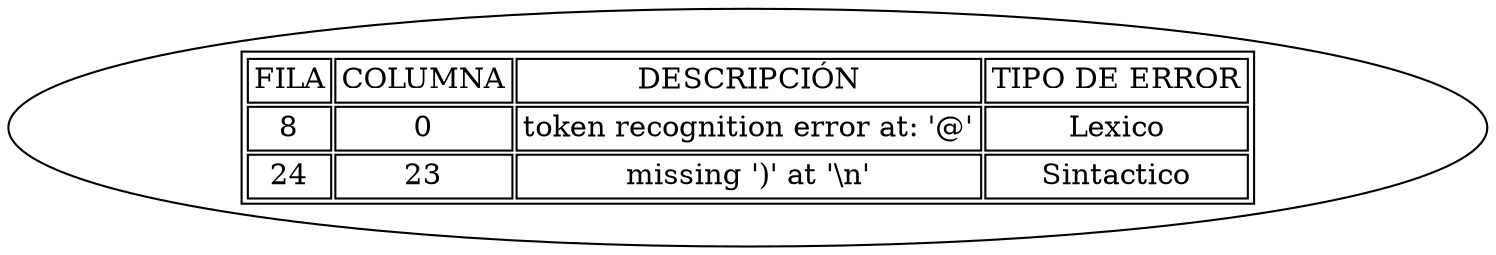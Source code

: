 digraph E { tabla [label=<<TABLE><TR><TD>FILA</TD><TD>COLUMNA</TD><TD>DESCRIPCIÓN</TD><TD>TIPO DE ERROR</TD></TR><TR><TD>8</TD><TD>0</TD><TD>token recognition error at: '@'</TD><TD>Lexico</TD></TR><TR><TD>24</TD><TD>23</TD><TD>missing ')' at '\n'</TD><TD>Sintactico</TD></TR></TABLE>>]; }